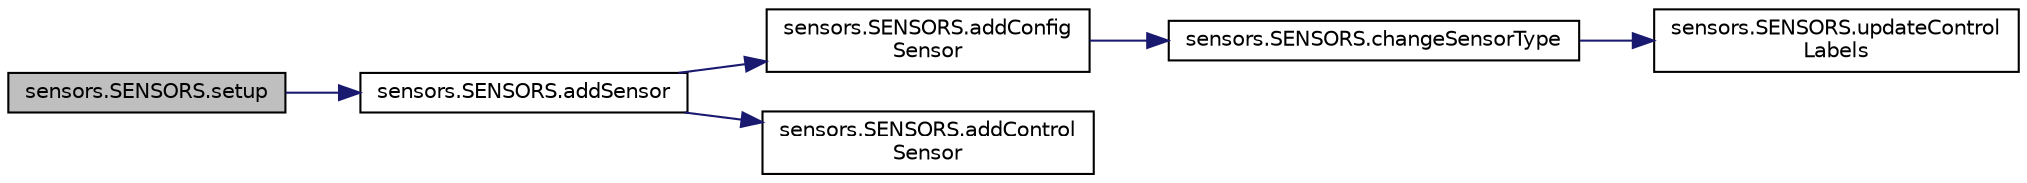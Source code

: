 digraph "sensors.SENSORS.setup"
{
 // LATEX_PDF_SIZE
  edge [fontname="Helvetica",fontsize="10",labelfontname="Helvetica",labelfontsize="10"];
  node [fontname="Helvetica",fontsize="10",shape=record];
  rankdir="LR";
  Node1 [label="sensors.SENSORS.setup",height=0.2,width=0.4,color="black", fillcolor="grey75", style="filled", fontcolor="black",tooltip=" "];
  Node1 -> Node2 [color="midnightblue",fontsize="10",style="solid",fontname="Helvetica"];
  Node2 [label="sensors.SENSORS.addSensor",height=0.2,width=0.4,color="black", fillcolor="white", style="filled",URL="$classsensors_1_1_s_e_n_s_o_r_s.html#a1cf38fa146a20dff68ebfa06d3a09af7",tooltip=" "];
  Node2 -> Node3 [color="midnightblue",fontsize="10",style="solid",fontname="Helvetica"];
  Node3 [label="sensors.SENSORS.addConfig\lSensor",height=0.2,width=0.4,color="black", fillcolor="white", style="filled",URL="$classsensors_1_1_s_e_n_s_o_r_s.html#a168606ded3ef890b25180bfa870cf071",tooltip=" "];
  Node3 -> Node4 [color="midnightblue",fontsize="10",style="solid",fontname="Helvetica"];
  Node4 [label="sensors.SENSORS.changeSensorType",height=0.2,width=0.4,color="black", fillcolor="white", style="filled",URL="$classsensors_1_1_s_e_n_s_o_r_s.html#ae6d0a3d91c58eca80dfb0a104b87a876",tooltip=" "];
  Node4 -> Node5 [color="midnightblue",fontsize="10",style="solid",fontname="Helvetica"];
  Node5 [label="sensors.SENSORS.updateControl\lLabels",height=0.2,width=0.4,color="black", fillcolor="white", style="filled",URL="$classsensors_1_1_s_e_n_s_o_r_s.html#ab7f2337e2a4baa3d8ecb758d24f2fb59",tooltip=" "];
  Node2 -> Node6 [color="midnightblue",fontsize="10",style="solid",fontname="Helvetica"];
  Node6 [label="sensors.SENSORS.addControl\lSensor",height=0.2,width=0.4,color="black", fillcolor="white", style="filled",URL="$classsensors_1_1_s_e_n_s_o_r_s.html#a204eb9944086526d5491657c76a1ffc6",tooltip=" "];
}
